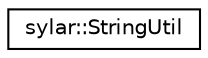 digraph "类继承关系图"
{
 // LATEX_PDF_SIZE
  edge [fontname="Helvetica",fontsize="10",labelfontname="Helvetica",labelfontsize="10"];
  node [fontname="Helvetica",fontsize="10",shape=record];
  rankdir="LR";
  Node0 [label="sylar::StringUtil",height=0.2,width=0.4,color="black", fillcolor="white", style="filled",URL="$classsylar_1_1StringUtil.html",tooltip=" "];
}
